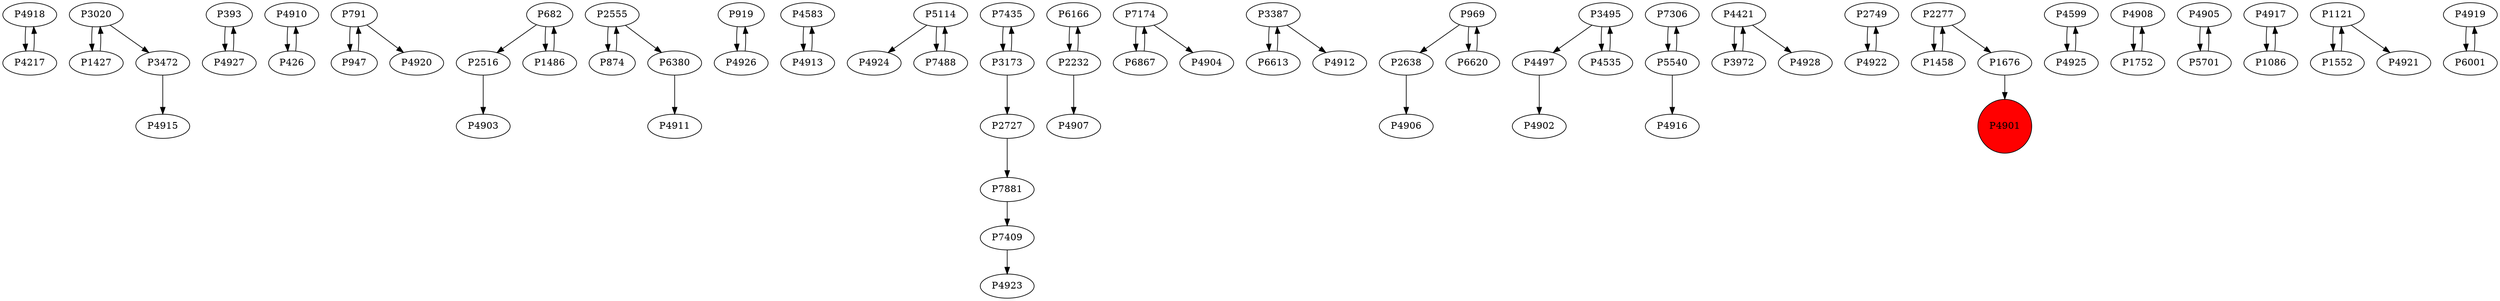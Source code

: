 digraph {
	P4918 -> P4217
	P3020 -> P1427
	P393 -> P4927
	P4910 -> P426
	P791 -> P947
	P682 -> P2516
	P2555 -> P874
	P919 -> P4926
	P4583 -> P4913
	P5114 -> P4924
	P7435 -> P3173
	P6166 -> P2232
	P7174 -> P6867
	P3387 -> P6613
	P4217 -> P4918
	P969 -> P2638
	P3173 -> P7435
	P1427 -> P3020
	P3495 -> P4497
	P7306 -> P5540
	P4497 -> P4902
	P7409 -> P4923
	P6613 -> P3387
	P5540 -> P4916
	P3387 -> P4912
	P4535 -> P3495
	P4421 -> P3972
	P2749 -> P4922
	P3173 -> P2727
	P2232 -> P6166
	P7488 -> P5114
	P2277 -> P1458
	P4599 -> P4925
	P7881 -> P7409
	P682 -> P1486
	P4927 -> P393
	P2277 -> P1676
	P4908 -> P1752
	P791 -> P4920
	P4905 -> P5701
	P4917 -> P1086
	P1121 -> P1552
	P5540 -> P7306
	P5701 -> P4905
	P1458 -> P2277
	P1121 -> P4921
	P426 -> P4910
	P2638 -> P4906
	P4913 -> P4583
	P874 -> P2555
	P2516 -> P4903
	P3472 -> P4915
	P4919 -> P6001
	P1676 -> P4901
	P4925 -> P4599
	P6620 -> P969
	P2727 -> P7881
	P969 -> P6620
	P3495 -> P4535
	P4421 -> P4928
	P4926 -> P919
	P7174 -> P4904
	P1752 -> P4908
	P4922 -> P2749
	P6001 -> P4919
	P3020 -> P3472
	P1086 -> P4917
	P2232 -> P4907
	P947 -> P791
	P1486 -> P682
	P1552 -> P1121
	P6867 -> P7174
	P2555 -> P6380
	P6380 -> P4911
	P5114 -> P7488
	P3972 -> P4421
	P4901 [shape=circle]
	P4901 [style=filled]
	P4901 [fillcolor=red]
}